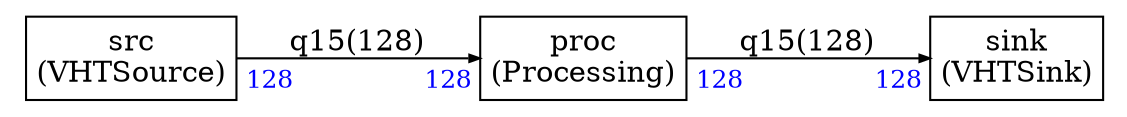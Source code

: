 


digraph structs {
    node [shape=plaintext]
    rankdir=LR
    edge [arrowsize=0.5]
    fontname="times"


proc [label=<
<TABLE BORDER="0" CELLBORDER="1" CELLSPACING="0" CELLPADDING="4">
  <TR>
    <TD ALIGN="CENTER" PORT="i">proc<BR/>(Processing)</TD>
  </TR>
</TABLE>>];

sink [label=<
<TABLE BORDER="0" CELLBORDER="1" CELLSPACING="0" CELLPADDING="4">
  <TR>
    <TD ALIGN="CENTER" PORT="i">sink<BR/>(VHTSink)</TD>
  </TR>
</TABLE>>];

src [label=<
<TABLE BORDER="0" CELLBORDER="1" CELLSPACING="0" CELLPADDING="4">
  <TR>
    <TD ALIGN="CENTER" PORT="i">src<BR/>(VHTSource)</TD>
  </TR>
</TABLE>>];



src:i -> proc:i [headlabel=<
<TABLE BORDER="0" CELLPADDING="2"><TR><TD><FONT COLOR="blue" POINT-SIZE="12.0" >128</FONT>
</TD></TR></TABLE>>,taillabel=<
<TABLE BORDER="0" CELLPADDING="2"><TR><TD><FONT COLOR="blue" POINT-SIZE="12.0" >128</FONT>
</TD></TR></TABLE>>,label="q15(128)"]

proc:i -> sink:i [headlabel=<
<TABLE BORDER="0" CELLPADDING="2"><TR><TD><FONT COLOR="blue" POINT-SIZE="12.0" >128</FONT>
</TD></TR></TABLE>>,taillabel=<
<TABLE BORDER="0" CELLPADDING="2"><TR><TD><FONT COLOR="blue" POINT-SIZE="12.0" >128</FONT>
</TD></TR></TABLE>>,label="q15(128)"]


}

